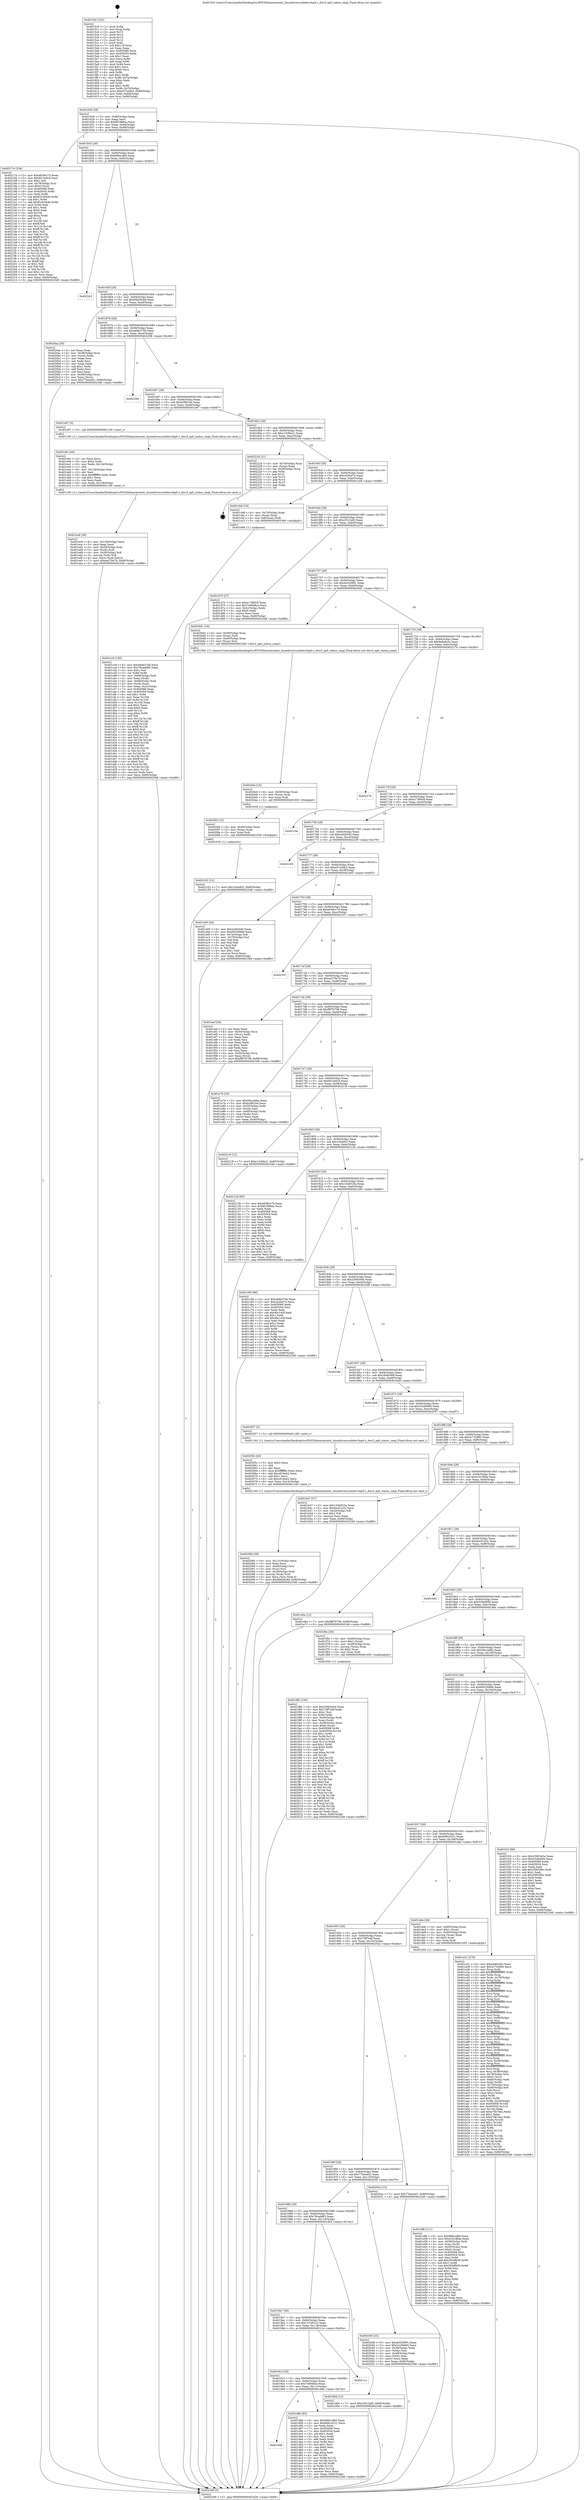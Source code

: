 digraph "0x4015c0" {
  label = "0x4015c0 (/mnt/c/Users/mathe/Desktop/tcc/POCII/binaries/extr_linuxdriversusbdwc3ep0.c_dwc3_ep0_status_cmpl_Final-ollvm.out::main(0))"
  labelloc = "t"
  node[shape=record]

  Entry [label="",width=0.3,height=0.3,shape=circle,fillcolor=black,style=filled]
  "0x401626" [label="{
     0x401626 [29]\l
     | [instrs]\l
     &nbsp;&nbsp;0x401626 \<+3\>: mov -0x80(%rbp),%eax\l
     &nbsp;&nbsp;0x401629 \<+2\>: mov %eax,%ecx\l
     &nbsp;&nbsp;0x40162b \<+6\>: sub $0x8f1988ea,%ecx\l
     &nbsp;&nbsp;0x401631 \<+6\>: mov %eax,-0x94(%rbp)\l
     &nbsp;&nbsp;0x401637 \<+6\>: mov %ecx,-0x98(%rbp)\l
     &nbsp;&nbsp;0x40163d \<+6\>: je 000000000040217e \<main+0xbbe\>\l
  }"]
  "0x40217e" [label="{
     0x40217e [154]\l
     | [instrs]\l
     &nbsp;&nbsp;0x40217e \<+5\>: mov $0xe638cc74,%eax\l
     &nbsp;&nbsp;0x402183 \<+5\>: mov $0xfd13e0c4,%ecx\l
     &nbsp;&nbsp;0x402188 \<+2\>: mov $0x1,%dl\l
     &nbsp;&nbsp;0x40218a \<+4\>: mov -0x78(%rbp),%rsi\l
     &nbsp;&nbsp;0x40218e \<+6\>: movl $0x0,(%rsi)\l
     &nbsp;&nbsp;0x402194 \<+7\>: mov 0x405068,%edi\l
     &nbsp;&nbsp;0x40219b \<+8\>: mov 0x405054,%r8d\l
     &nbsp;&nbsp;0x4021a3 \<+3\>: mov %edi,%r9d\l
     &nbsp;&nbsp;0x4021a6 \<+7\>: sub $0x810c944b,%r9d\l
     &nbsp;&nbsp;0x4021ad \<+4\>: sub $0x1,%r9d\l
     &nbsp;&nbsp;0x4021b1 \<+7\>: add $0x810c944b,%r9d\l
     &nbsp;&nbsp;0x4021b8 \<+4\>: imul %r9d,%edi\l
     &nbsp;&nbsp;0x4021bc \<+3\>: and $0x1,%edi\l
     &nbsp;&nbsp;0x4021bf \<+3\>: cmp $0x0,%edi\l
     &nbsp;&nbsp;0x4021c2 \<+4\>: sete %r10b\l
     &nbsp;&nbsp;0x4021c6 \<+4\>: cmp $0xa,%r8d\l
     &nbsp;&nbsp;0x4021ca \<+4\>: setl %r11b\l
     &nbsp;&nbsp;0x4021ce \<+3\>: mov %r10b,%bl\l
     &nbsp;&nbsp;0x4021d1 \<+3\>: xor $0xff,%bl\l
     &nbsp;&nbsp;0x4021d4 \<+3\>: mov %r11b,%r14b\l
     &nbsp;&nbsp;0x4021d7 \<+4\>: xor $0xff,%r14b\l
     &nbsp;&nbsp;0x4021db \<+3\>: xor $0x1,%dl\l
     &nbsp;&nbsp;0x4021de \<+3\>: mov %bl,%r15b\l
     &nbsp;&nbsp;0x4021e1 \<+4\>: and $0xff,%r15b\l
     &nbsp;&nbsp;0x4021e5 \<+3\>: and %dl,%r10b\l
     &nbsp;&nbsp;0x4021e8 \<+3\>: mov %r14b,%r12b\l
     &nbsp;&nbsp;0x4021eb \<+4\>: and $0xff,%r12b\l
     &nbsp;&nbsp;0x4021ef \<+3\>: and %dl,%r11b\l
     &nbsp;&nbsp;0x4021f2 \<+3\>: or %r10b,%r15b\l
     &nbsp;&nbsp;0x4021f5 \<+3\>: or %r11b,%r12b\l
     &nbsp;&nbsp;0x4021f8 \<+3\>: xor %r12b,%r15b\l
     &nbsp;&nbsp;0x4021fb \<+3\>: or %r14b,%bl\l
     &nbsp;&nbsp;0x4021fe \<+3\>: xor $0xff,%bl\l
     &nbsp;&nbsp;0x402201 \<+3\>: or $0x1,%dl\l
     &nbsp;&nbsp;0x402204 \<+2\>: and %dl,%bl\l
     &nbsp;&nbsp;0x402206 \<+3\>: or %bl,%r15b\l
     &nbsp;&nbsp;0x402209 \<+4\>: test $0x1,%r15b\l
     &nbsp;&nbsp;0x40220d \<+3\>: cmovne %ecx,%eax\l
     &nbsp;&nbsp;0x402210 \<+3\>: mov %eax,-0x80(%rbp)\l
     &nbsp;&nbsp;0x402213 \<+5\>: jmp 0000000000402348 \<main+0xd88\>\l
  }"]
  "0x401643" [label="{
     0x401643 [28]\l
     | [instrs]\l
     &nbsp;&nbsp;0x401643 \<+5\>: jmp 0000000000401648 \<main+0x88\>\l
     &nbsp;&nbsp;0x401648 \<+6\>: mov -0x94(%rbp),%eax\l
     &nbsp;&nbsp;0x40164e \<+5\>: sub $0x966ccdb0,%eax\l
     &nbsp;&nbsp;0x401653 \<+6\>: mov %eax,-0x9c(%rbp)\l
     &nbsp;&nbsp;0x401659 \<+6\>: je 00000000004022c3 \<main+0xd03\>\l
  }"]
  Exit [label="",width=0.3,height=0.3,shape=circle,fillcolor=black,style=filled,peripheries=2]
  "0x4022c3" [label="{
     0x4022c3\l
  }", style=dashed]
  "0x40165f" [label="{
     0x40165f [28]\l
     | [instrs]\l
     &nbsp;&nbsp;0x40165f \<+5\>: jmp 0000000000401664 \<main+0xa4\>\l
     &nbsp;&nbsp;0x401664 \<+6\>: mov -0x94(%rbp),%eax\l
     &nbsp;&nbsp;0x40166a \<+5\>: sub $0x9dd26c8d,%eax\l
     &nbsp;&nbsp;0x40166f \<+6\>: mov %eax,-0xa0(%rbp)\l
     &nbsp;&nbsp;0x401675 \<+6\>: je 00000000004020aa \<main+0xaea\>\l
  }"]
  "0x402102" [label="{
     0x402102 [12]\l
     | [instrs]\l
     &nbsp;&nbsp;0x402102 \<+7\>: movl $0x1d3ad02,-0x80(%rbp)\l
     &nbsp;&nbsp;0x402109 \<+5\>: jmp 0000000000402348 \<main+0xd88\>\l
  }"]
  "0x4020aa" [label="{
     0x4020aa [39]\l
     | [instrs]\l
     &nbsp;&nbsp;0x4020aa \<+2\>: xor %eax,%eax\l
     &nbsp;&nbsp;0x4020ac \<+4\>: mov -0x38(%rbp),%rcx\l
     &nbsp;&nbsp;0x4020b0 \<+2\>: mov (%rcx),%edx\l
     &nbsp;&nbsp;0x4020b2 \<+2\>: mov %eax,%esi\l
     &nbsp;&nbsp;0x4020b4 \<+2\>: sub %edx,%esi\l
     &nbsp;&nbsp;0x4020b6 \<+2\>: mov %eax,%edx\l
     &nbsp;&nbsp;0x4020b8 \<+3\>: sub $0x1,%edx\l
     &nbsp;&nbsp;0x4020bb \<+2\>: add %edx,%esi\l
     &nbsp;&nbsp;0x4020bd \<+2\>: sub %esi,%eax\l
     &nbsp;&nbsp;0x4020bf \<+4\>: mov -0x38(%rbp),%rcx\l
     &nbsp;&nbsp;0x4020c3 \<+2\>: mov %eax,(%rcx)\l
     &nbsp;&nbsp;0x4020c5 \<+7\>: movl $0x77bee4d1,-0x80(%rbp)\l
     &nbsp;&nbsp;0x4020cc \<+5\>: jmp 0000000000402348 \<main+0xd88\>\l
  }"]
  "0x40167b" [label="{
     0x40167b [28]\l
     | [instrs]\l
     &nbsp;&nbsp;0x40167b \<+5\>: jmp 0000000000401680 \<main+0xc0\>\l
     &nbsp;&nbsp;0x401680 \<+6\>: mov -0x94(%rbp),%eax\l
     &nbsp;&nbsp;0x401686 \<+5\>: sub $0xa84b37eb,%eax\l
     &nbsp;&nbsp;0x40168b \<+6\>: mov %eax,-0xa4(%rbp)\l
     &nbsp;&nbsp;0x401691 \<+6\>: je 0000000000402296 \<main+0xcd6\>\l
  }"]
  "0x4020f3" [label="{
     0x4020f3 [15]\l
     | [instrs]\l
     &nbsp;&nbsp;0x4020f3 \<+4\>: mov -0x40(%rbp),%rax\l
     &nbsp;&nbsp;0x4020f7 \<+3\>: mov (%rax),%rax\l
     &nbsp;&nbsp;0x4020fa \<+3\>: mov %rax,%rdi\l
     &nbsp;&nbsp;0x4020fd \<+5\>: call 0000000000401030 \<free@plt\>\l
     | [calls]\l
     &nbsp;&nbsp;0x401030 \{1\} (unknown)\l
  }"]
  "0x402296" [label="{
     0x402296\l
  }", style=dashed]
  "0x401697" [label="{
     0x401697 [28]\l
     | [instrs]\l
     &nbsp;&nbsp;0x401697 \<+5\>: jmp 000000000040169c \<main+0xdc\>\l
     &nbsp;&nbsp;0x40169c \<+6\>: mov -0x94(%rbp),%eax\l
     &nbsp;&nbsp;0x4016a2 \<+5\>: sub $0xb2ff41b4,%eax\l
     &nbsp;&nbsp;0x4016a7 \<+6\>: mov %eax,-0xa8(%rbp)\l
     &nbsp;&nbsp;0x4016ad \<+6\>: je 0000000000401e97 \<main+0x8d7\>\l
  }"]
  "0x4020e4" [label="{
     0x4020e4 [15]\l
     | [instrs]\l
     &nbsp;&nbsp;0x4020e4 \<+4\>: mov -0x58(%rbp),%rax\l
     &nbsp;&nbsp;0x4020e8 \<+3\>: mov (%rax),%rax\l
     &nbsp;&nbsp;0x4020eb \<+3\>: mov %rax,%rdi\l
     &nbsp;&nbsp;0x4020ee \<+5\>: call 0000000000401030 \<free@plt\>\l
     | [calls]\l
     &nbsp;&nbsp;0x401030 \{1\} (unknown)\l
  }"]
  "0x401e97" [label="{
     0x401e97 [5]\l
     | [instrs]\l
     &nbsp;&nbsp;0x401e97 \<+5\>: call 0000000000401160 \<next_i\>\l
     | [calls]\l
     &nbsp;&nbsp;0x401160 \{1\} (/mnt/c/Users/mathe/Desktop/tcc/POCII/binaries/extr_linuxdriversusbdwc3ep0.c_dwc3_ep0_status_cmpl_Final-ollvm.out::next_i)\l
  }"]
  "0x4016b3" [label="{
     0x4016b3 [28]\l
     | [instrs]\l
     &nbsp;&nbsp;0x4016b3 \<+5\>: jmp 00000000004016b8 \<main+0xf8\>\l
     &nbsp;&nbsp;0x4016b8 \<+6\>: mov -0x94(%rbp),%eax\l
     &nbsp;&nbsp;0x4016be \<+5\>: sub $0xc1438a21,%eax\l
     &nbsp;&nbsp;0x4016c3 \<+6\>: mov %eax,-0xac(%rbp)\l
     &nbsp;&nbsp;0x4016c9 \<+6\>: je 0000000000402224 \<main+0xc64\>\l
  }"]
  "0x402084" [label="{
     0x402084 [38]\l
     | [instrs]\l
     &nbsp;&nbsp;0x402084 \<+6\>: mov -0x12c(%rbp),%ecx\l
     &nbsp;&nbsp;0x40208a \<+3\>: imul %eax,%ecx\l
     &nbsp;&nbsp;0x40208d \<+4\>: mov -0x40(%rbp),%rsi\l
     &nbsp;&nbsp;0x402091 \<+3\>: mov (%rsi),%rsi\l
     &nbsp;&nbsp;0x402094 \<+4\>: mov -0x38(%rbp),%rdi\l
     &nbsp;&nbsp;0x402098 \<+3\>: movslq (%rdi),%rdi\l
     &nbsp;&nbsp;0x40209b \<+3\>: mov %ecx,(%rsi,%rdi,4)\l
     &nbsp;&nbsp;0x40209e \<+7\>: movl $0x9dd26c8d,-0x80(%rbp)\l
     &nbsp;&nbsp;0x4020a5 \<+5\>: jmp 0000000000402348 \<main+0xd88\>\l
  }"]
  "0x402224" [label="{
     0x402224 [21]\l
     | [instrs]\l
     &nbsp;&nbsp;0x402224 \<+4\>: mov -0x78(%rbp),%rax\l
     &nbsp;&nbsp;0x402228 \<+2\>: mov (%rax),%eax\l
     &nbsp;&nbsp;0x40222a \<+4\>: lea -0x28(%rbp),%rsp\l
     &nbsp;&nbsp;0x40222e \<+1\>: pop %rbx\l
     &nbsp;&nbsp;0x40222f \<+2\>: pop %r12\l
     &nbsp;&nbsp;0x402231 \<+2\>: pop %r13\l
     &nbsp;&nbsp;0x402233 \<+2\>: pop %r14\l
     &nbsp;&nbsp;0x402235 \<+2\>: pop %r15\l
     &nbsp;&nbsp;0x402237 \<+1\>: pop %rbp\l
     &nbsp;&nbsp;0x402238 \<+1\>: ret\l
  }"]
  "0x4016cf" [label="{
     0x4016cf [28]\l
     | [instrs]\l
     &nbsp;&nbsp;0x4016cf \<+5\>: jmp 00000000004016d4 \<main+0x114\>\l
     &nbsp;&nbsp;0x4016d4 \<+6\>: mov -0x94(%rbp),%eax\l
     &nbsp;&nbsp;0x4016da \<+5\>: sub $0xc42fcd7e,%eax\l
     &nbsp;&nbsp;0x4016df \<+6\>: mov %eax,-0xb0(%rbp)\l
     &nbsp;&nbsp;0x4016e5 \<+6\>: je 0000000000401cb8 \<main+0x6f8\>\l
  }"]
  "0x40205c" [label="{
     0x40205c [40]\l
     | [instrs]\l
     &nbsp;&nbsp;0x40205c \<+5\>: mov $0x2,%ecx\l
     &nbsp;&nbsp;0x402061 \<+1\>: cltd\l
     &nbsp;&nbsp;0x402062 \<+2\>: idiv %ecx\l
     &nbsp;&nbsp;0x402064 \<+6\>: imul $0xfffffffe,%edx,%ecx\l
     &nbsp;&nbsp;0x40206a \<+6\>: add $0xc616eb2,%ecx\l
     &nbsp;&nbsp;0x402070 \<+3\>: add $0x1,%ecx\l
     &nbsp;&nbsp;0x402073 \<+6\>: sub $0xc616eb2,%ecx\l
     &nbsp;&nbsp;0x402079 \<+6\>: mov %ecx,-0x12c(%rbp)\l
     &nbsp;&nbsp;0x40207f \<+5\>: call 0000000000401160 \<next_i\>\l
     | [calls]\l
     &nbsp;&nbsp;0x401160 \{1\} (/mnt/c/Users/mathe/Desktop/tcc/POCII/binaries/extr_linuxdriversusbdwc3ep0.c_dwc3_ep0_status_cmpl_Final-ollvm.out::next_i)\l
  }"]
  "0x401cb8" [label="{
     0x401cb8 [16]\l
     | [instrs]\l
     &nbsp;&nbsp;0x401cb8 \<+4\>: mov -0x70(%rbp),%rax\l
     &nbsp;&nbsp;0x401cbc \<+3\>: mov (%rax),%rax\l
     &nbsp;&nbsp;0x401cbf \<+4\>: mov 0x8(%rax),%rdi\l
     &nbsp;&nbsp;0x401cc3 \<+5\>: call 0000000000401060 \<atoi@plt\>\l
     | [calls]\l
     &nbsp;&nbsp;0x401060 \{1\} (unknown)\l
  }"]
  "0x4016eb" [label="{
     0x4016eb [28]\l
     | [instrs]\l
     &nbsp;&nbsp;0x4016eb \<+5\>: jmp 00000000004016f0 \<main+0x130\>\l
     &nbsp;&nbsp;0x4016f0 \<+6\>: mov -0x94(%rbp),%eax\l
     &nbsp;&nbsp;0x4016f6 \<+5\>: sub $0xc5512af2,%eax\l
     &nbsp;&nbsp;0x4016fb \<+6\>: mov %eax,-0xb4(%rbp)\l
     &nbsp;&nbsp;0x401701 \<+6\>: je 0000000000401d70 \<main+0x7b0\>\l
  }"]
  "0x401f8b" [label="{
     0x401f8b [159]\l
     | [instrs]\l
     &nbsp;&nbsp;0x401f8b \<+5\>: mov $0x25903e5e,%ecx\l
     &nbsp;&nbsp;0x401f90 \<+5\>: mov $0x72ff7edf,%edx\l
     &nbsp;&nbsp;0x401f95 \<+3\>: mov $0x1,%sil\l
     &nbsp;&nbsp;0x401f98 \<+3\>: xor %r8d,%r8d\l
     &nbsp;&nbsp;0x401f9b \<+4\>: mov -0x40(%rbp),%rdi\l
     &nbsp;&nbsp;0x401f9f \<+3\>: mov %rax,(%rdi)\l
     &nbsp;&nbsp;0x401fa2 \<+4\>: mov -0x38(%rbp),%rax\l
     &nbsp;&nbsp;0x401fa6 \<+6\>: movl $0x0,(%rax)\l
     &nbsp;&nbsp;0x401fac \<+8\>: mov 0x405068,%r9d\l
     &nbsp;&nbsp;0x401fb4 \<+8\>: mov 0x405054,%r10d\l
     &nbsp;&nbsp;0x401fbc \<+4\>: sub $0x1,%r8d\l
     &nbsp;&nbsp;0x401fc0 \<+3\>: mov %r9d,%r11d\l
     &nbsp;&nbsp;0x401fc3 \<+3\>: add %r8d,%r11d\l
     &nbsp;&nbsp;0x401fc6 \<+4\>: imul %r11d,%r9d\l
     &nbsp;&nbsp;0x401fca \<+4\>: and $0x1,%r9d\l
     &nbsp;&nbsp;0x401fce \<+4\>: cmp $0x0,%r9d\l
     &nbsp;&nbsp;0x401fd2 \<+3\>: sete %bl\l
     &nbsp;&nbsp;0x401fd5 \<+4\>: cmp $0xa,%r10d\l
     &nbsp;&nbsp;0x401fd9 \<+4\>: setl %r14b\l
     &nbsp;&nbsp;0x401fdd \<+3\>: mov %bl,%r15b\l
     &nbsp;&nbsp;0x401fe0 \<+4\>: xor $0xff,%r15b\l
     &nbsp;&nbsp;0x401fe4 \<+3\>: mov %r14b,%r12b\l
     &nbsp;&nbsp;0x401fe7 \<+4\>: xor $0xff,%r12b\l
     &nbsp;&nbsp;0x401feb \<+4\>: xor $0x0,%sil\l
     &nbsp;&nbsp;0x401fef \<+3\>: mov %r15b,%r13b\l
     &nbsp;&nbsp;0x401ff2 \<+4\>: and $0x0,%r13b\l
     &nbsp;&nbsp;0x401ff6 \<+3\>: and %sil,%bl\l
     &nbsp;&nbsp;0x401ff9 \<+3\>: mov %r12b,%al\l
     &nbsp;&nbsp;0x401ffc \<+2\>: and $0x0,%al\l
     &nbsp;&nbsp;0x401ffe \<+3\>: and %sil,%r14b\l
     &nbsp;&nbsp;0x402001 \<+3\>: or %bl,%r13b\l
     &nbsp;&nbsp;0x402004 \<+3\>: or %r14b,%al\l
     &nbsp;&nbsp;0x402007 \<+3\>: xor %al,%r13b\l
     &nbsp;&nbsp;0x40200a \<+3\>: or %r12b,%r15b\l
     &nbsp;&nbsp;0x40200d \<+4\>: xor $0xff,%r15b\l
     &nbsp;&nbsp;0x402011 \<+4\>: or $0x0,%sil\l
     &nbsp;&nbsp;0x402015 \<+3\>: and %sil,%r15b\l
     &nbsp;&nbsp;0x402018 \<+3\>: or %r15b,%r13b\l
     &nbsp;&nbsp;0x40201b \<+4\>: test $0x1,%r13b\l
     &nbsp;&nbsp;0x40201f \<+3\>: cmovne %edx,%ecx\l
     &nbsp;&nbsp;0x402022 \<+3\>: mov %ecx,-0x80(%rbp)\l
     &nbsp;&nbsp;0x402025 \<+5\>: jmp 0000000000402348 \<main+0xd88\>\l
  }"]
  "0x401d70" [label="{
     0x401d70 [27]\l
     | [instrs]\l
     &nbsp;&nbsp;0x401d70 \<+5\>: mov $0xe178f0c8,%eax\l
     &nbsp;&nbsp;0x401d75 \<+5\>: mov $0x7e9848ce,%ecx\l
     &nbsp;&nbsp;0x401d7a \<+3\>: mov -0x2c(%rbp),%edx\l
     &nbsp;&nbsp;0x401d7d \<+3\>: cmp $0x0,%edx\l
     &nbsp;&nbsp;0x401d80 \<+3\>: cmove %ecx,%eax\l
     &nbsp;&nbsp;0x401d83 \<+3\>: mov %eax,-0x80(%rbp)\l
     &nbsp;&nbsp;0x401d86 \<+5\>: jmp 0000000000402348 \<main+0xd88\>\l
  }"]
  "0x401707" [label="{
     0x401707 [28]\l
     | [instrs]\l
     &nbsp;&nbsp;0x401707 \<+5\>: jmp 000000000040170c \<main+0x14c\>\l
     &nbsp;&nbsp;0x40170c \<+6\>: mov -0x94(%rbp),%eax\l
     &nbsp;&nbsp;0x401712 \<+5\>: sub $0xdc520991,%eax\l
     &nbsp;&nbsp;0x401717 \<+6\>: mov %eax,-0xb8(%rbp)\l
     &nbsp;&nbsp;0x40171d \<+6\>: je 00000000004020d1 \<main+0xb11\>\l
  }"]
  "0x401ec8" [label="{
     0x401ec8 [39]\l
     | [instrs]\l
     &nbsp;&nbsp;0x401ec8 \<+6\>: mov -0x128(%rbp),%ecx\l
     &nbsp;&nbsp;0x401ece \<+3\>: imul %eax,%ecx\l
     &nbsp;&nbsp;0x401ed1 \<+4\>: mov -0x58(%rbp),%rdi\l
     &nbsp;&nbsp;0x401ed5 \<+3\>: mov (%rdi),%rdi\l
     &nbsp;&nbsp;0x401ed8 \<+4\>: mov -0x50(%rbp),%r8\l
     &nbsp;&nbsp;0x401edc \<+3\>: movslq (%r8),%r8\l
     &nbsp;&nbsp;0x401edf \<+4\>: mov %ecx,(%rdi,%r8,4)\l
     &nbsp;&nbsp;0x401ee3 \<+7\>: movl $0xee276e7b,-0x80(%rbp)\l
     &nbsp;&nbsp;0x401eea \<+5\>: jmp 0000000000402348 \<main+0xd88\>\l
  }"]
  "0x4020d1" [label="{
     0x4020d1 [19]\l
     | [instrs]\l
     &nbsp;&nbsp;0x4020d1 \<+4\>: mov -0x58(%rbp),%rax\l
     &nbsp;&nbsp;0x4020d5 \<+3\>: mov (%rax),%rdi\l
     &nbsp;&nbsp;0x4020d8 \<+4\>: mov -0x40(%rbp),%rax\l
     &nbsp;&nbsp;0x4020dc \<+3\>: mov (%rax),%rsi\l
     &nbsp;&nbsp;0x4020df \<+5\>: call 00000000004015b0 \<dwc3_ep0_status_cmpl\>\l
     | [calls]\l
     &nbsp;&nbsp;0x4015b0 \{1\} (/mnt/c/Users/mathe/Desktop/tcc/POCII/binaries/extr_linuxdriversusbdwc3ep0.c_dwc3_ep0_status_cmpl_Final-ollvm.out::dwc3_ep0_status_cmpl)\l
  }"]
  "0x401723" [label="{
     0x401723 [28]\l
     | [instrs]\l
     &nbsp;&nbsp;0x401723 \<+5\>: jmp 0000000000401728 \<main+0x168\>\l
     &nbsp;&nbsp;0x401728 \<+6\>: mov -0x94(%rbp),%eax\l
     &nbsp;&nbsp;0x40172e \<+5\>: sub $0xde8efe2a,%eax\l
     &nbsp;&nbsp;0x401733 \<+6\>: mov %eax,-0xbc(%rbp)\l
     &nbsp;&nbsp;0x401739 \<+6\>: je 000000000040227b \<main+0xcbb\>\l
  }"]
  "0x401e9c" [label="{
     0x401e9c [44]\l
     | [instrs]\l
     &nbsp;&nbsp;0x401e9c \<+2\>: xor %ecx,%ecx\l
     &nbsp;&nbsp;0x401e9e \<+5\>: mov $0x2,%edx\l
     &nbsp;&nbsp;0x401ea3 \<+6\>: mov %edx,-0x124(%rbp)\l
     &nbsp;&nbsp;0x401ea9 \<+1\>: cltd\l
     &nbsp;&nbsp;0x401eaa \<+6\>: mov -0x124(%rbp),%esi\l
     &nbsp;&nbsp;0x401eb0 \<+2\>: idiv %esi\l
     &nbsp;&nbsp;0x401eb2 \<+6\>: imul $0xfffffffe,%edx,%edx\l
     &nbsp;&nbsp;0x401eb8 \<+3\>: sub $0x1,%ecx\l
     &nbsp;&nbsp;0x401ebb \<+2\>: sub %ecx,%edx\l
     &nbsp;&nbsp;0x401ebd \<+6\>: mov %edx,-0x128(%rbp)\l
     &nbsp;&nbsp;0x401ec3 \<+5\>: call 0000000000401160 \<next_i\>\l
     | [calls]\l
     &nbsp;&nbsp;0x401160 \{1\} (/mnt/c/Users/mathe/Desktop/tcc/POCII/binaries/extr_linuxdriversusbdwc3ep0.c_dwc3_ep0_status_cmpl_Final-ollvm.out::next_i)\l
  }"]
  "0x40227b" [label="{
     0x40227b\l
  }", style=dashed]
  "0x40173f" [label="{
     0x40173f [28]\l
     | [instrs]\l
     &nbsp;&nbsp;0x40173f \<+5\>: jmp 0000000000401744 \<main+0x184\>\l
     &nbsp;&nbsp;0x401744 \<+6\>: mov -0x94(%rbp),%eax\l
     &nbsp;&nbsp;0x40174a \<+5\>: sub $0xe178f0c8,%eax\l
     &nbsp;&nbsp;0x40174f \<+6\>: mov %eax,-0xc0(%rbp)\l
     &nbsp;&nbsp;0x401755 \<+6\>: je 000000000040210e \<main+0xb4e\>\l
  }"]
  "0x401dfb" [label="{
     0x401dfb [111]\l
     | [instrs]\l
     &nbsp;&nbsp;0x401dfb \<+5\>: mov $0x966ccdb0,%ecx\l
     &nbsp;&nbsp;0x401e00 \<+5\>: mov $0x4161f6da,%edx\l
     &nbsp;&nbsp;0x401e05 \<+4\>: mov -0x58(%rbp),%rdi\l
     &nbsp;&nbsp;0x401e09 \<+3\>: mov %rax,(%rdi)\l
     &nbsp;&nbsp;0x401e0c \<+4\>: mov -0x50(%rbp),%rax\l
     &nbsp;&nbsp;0x401e10 \<+6\>: movl $0x0,(%rax)\l
     &nbsp;&nbsp;0x401e16 \<+7\>: mov 0x405068,%esi\l
     &nbsp;&nbsp;0x401e1d \<+8\>: mov 0x405054,%r8d\l
     &nbsp;&nbsp;0x401e25 \<+3\>: mov %esi,%r9d\l
     &nbsp;&nbsp;0x401e28 \<+7\>: add $0x293dfb59,%r9d\l
     &nbsp;&nbsp;0x401e2f \<+4\>: sub $0x1,%r9d\l
     &nbsp;&nbsp;0x401e33 \<+7\>: sub $0x293dfb59,%r9d\l
     &nbsp;&nbsp;0x401e3a \<+4\>: imul %r9d,%esi\l
     &nbsp;&nbsp;0x401e3e \<+3\>: and $0x1,%esi\l
     &nbsp;&nbsp;0x401e41 \<+3\>: cmp $0x0,%esi\l
     &nbsp;&nbsp;0x401e44 \<+4\>: sete %r10b\l
     &nbsp;&nbsp;0x401e48 \<+4\>: cmp $0xa,%r8d\l
     &nbsp;&nbsp;0x401e4c \<+4\>: setl %r11b\l
     &nbsp;&nbsp;0x401e50 \<+3\>: mov %r10b,%bl\l
     &nbsp;&nbsp;0x401e53 \<+3\>: and %r11b,%bl\l
     &nbsp;&nbsp;0x401e56 \<+3\>: xor %r11b,%r10b\l
     &nbsp;&nbsp;0x401e59 \<+3\>: or %r10b,%bl\l
     &nbsp;&nbsp;0x401e5c \<+3\>: test $0x1,%bl\l
     &nbsp;&nbsp;0x401e5f \<+3\>: cmovne %edx,%ecx\l
     &nbsp;&nbsp;0x401e62 \<+3\>: mov %ecx,-0x80(%rbp)\l
     &nbsp;&nbsp;0x401e65 \<+5\>: jmp 0000000000402348 \<main+0xd88\>\l
  }"]
  "0x40210e" [label="{
     0x40210e\l
  }", style=dashed]
  "0x40175b" [label="{
     0x40175b [28]\l
     | [instrs]\l
     &nbsp;&nbsp;0x40175b \<+5\>: jmp 0000000000401760 \<main+0x1a0\>\l
     &nbsp;&nbsp;0x401760 \<+6\>: mov -0x94(%rbp),%eax\l
     &nbsp;&nbsp;0x401766 \<+5\>: sub $0xe44fc040,%eax\l
     &nbsp;&nbsp;0x40176b \<+6\>: mov %eax,-0xc4(%rbp)\l
     &nbsp;&nbsp;0x401771 \<+6\>: je 0000000000402239 \<main+0xc79\>\l
  }"]
  "0x4019df" [label="{
     0x4019df\l
  }", style=dashed]
  "0x402239" [label="{
     0x402239\l
  }", style=dashed]
  "0x401777" [label="{
     0x401777 [28]\l
     | [instrs]\l
     &nbsp;&nbsp;0x401777 \<+5\>: jmp 000000000040177c \<main+0x1bc\>\l
     &nbsp;&nbsp;0x40177c \<+6\>: mov -0x94(%rbp),%eax\l
     &nbsp;&nbsp;0x401782 \<+5\>: sub $0xe57cd4b3,%eax\l
     &nbsp;&nbsp;0x401787 \<+6\>: mov %eax,-0xc8(%rbp)\l
     &nbsp;&nbsp;0x40178d \<+6\>: je 0000000000401a05 \<main+0x445\>\l
  }"]
  "0x401d8b" [label="{
     0x401d8b [83]\l
     | [instrs]\l
     &nbsp;&nbsp;0x401d8b \<+5\>: mov $0x966ccdb0,%eax\l
     &nbsp;&nbsp;0x401d90 \<+5\>: mov $0x69816221,%ecx\l
     &nbsp;&nbsp;0x401d95 \<+2\>: xor %edx,%edx\l
     &nbsp;&nbsp;0x401d97 \<+7\>: mov 0x405068,%esi\l
     &nbsp;&nbsp;0x401d9e \<+7\>: mov 0x405054,%edi\l
     &nbsp;&nbsp;0x401da5 \<+3\>: sub $0x1,%edx\l
     &nbsp;&nbsp;0x401da8 \<+3\>: mov %esi,%r8d\l
     &nbsp;&nbsp;0x401dab \<+3\>: add %edx,%r8d\l
     &nbsp;&nbsp;0x401dae \<+4\>: imul %r8d,%esi\l
     &nbsp;&nbsp;0x401db2 \<+3\>: and $0x1,%esi\l
     &nbsp;&nbsp;0x401db5 \<+3\>: cmp $0x0,%esi\l
     &nbsp;&nbsp;0x401db8 \<+4\>: sete %r9b\l
     &nbsp;&nbsp;0x401dbc \<+3\>: cmp $0xa,%edi\l
     &nbsp;&nbsp;0x401dbf \<+4\>: setl %r10b\l
     &nbsp;&nbsp;0x401dc3 \<+3\>: mov %r9b,%r11b\l
     &nbsp;&nbsp;0x401dc6 \<+3\>: and %r10b,%r11b\l
     &nbsp;&nbsp;0x401dc9 \<+3\>: xor %r10b,%r9b\l
     &nbsp;&nbsp;0x401dcc \<+3\>: or %r9b,%r11b\l
     &nbsp;&nbsp;0x401dcf \<+4\>: test $0x1,%r11b\l
     &nbsp;&nbsp;0x401dd3 \<+3\>: cmovne %ecx,%eax\l
     &nbsp;&nbsp;0x401dd6 \<+3\>: mov %eax,-0x80(%rbp)\l
     &nbsp;&nbsp;0x401dd9 \<+5\>: jmp 0000000000402348 \<main+0xd88\>\l
  }"]
  "0x401a05" [label="{
     0x401a05 [44]\l
     | [instrs]\l
     &nbsp;&nbsp;0x401a05 \<+5\>: mov $0xe44fc040,%eax\l
     &nbsp;&nbsp;0x401a0a \<+5\>: mov $0x6932999d,%ecx\l
     &nbsp;&nbsp;0x401a0f \<+3\>: mov -0x7a(%rbp),%dl\l
     &nbsp;&nbsp;0x401a12 \<+4\>: mov -0x79(%rbp),%sil\l
     &nbsp;&nbsp;0x401a16 \<+3\>: mov %dl,%dil\l
     &nbsp;&nbsp;0x401a19 \<+3\>: and %sil,%dil\l
     &nbsp;&nbsp;0x401a1c \<+3\>: xor %sil,%dl\l
     &nbsp;&nbsp;0x401a1f \<+3\>: or %dl,%dil\l
     &nbsp;&nbsp;0x401a22 \<+4\>: test $0x1,%dil\l
     &nbsp;&nbsp;0x401a26 \<+3\>: cmovne %ecx,%eax\l
     &nbsp;&nbsp;0x401a29 \<+3\>: mov %eax,-0x80(%rbp)\l
     &nbsp;&nbsp;0x401a2c \<+5\>: jmp 0000000000402348 \<main+0xd88\>\l
  }"]
  "0x401793" [label="{
     0x401793 [28]\l
     | [instrs]\l
     &nbsp;&nbsp;0x401793 \<+5\>: jmp 0000000000401798 \<main+0x1d8\>\l
     &nbsp;&nbsp;0x401798 \<+6\>: mov -0x94(%rbp),%eax\l
     &nbsp;&nbsp;0x40179e \<+5\>: sub $0xe638cc74,%eax\l
     &nbsp;&nbsp;0x4017a3 \<+6\>: mov %eax,-0xcc(%rbp)\l
     &nbsp;&nbsp;0x4017a9 \<+6\>: je 0000000000402337 \<main+0xd77\>\l
  }"]
  "0x402348" [label="{
     0x402348 [5]\l
     | [instrs]\l
     &nbsp;&nbsp;0x402348 \<+5\>: jmp 0000000000401626 \<main+0x66\>\l
  }"]
  "0x4015c0" [label="{
     0x4015c0 [102]\l
     | [instrs]\l
     &nbsp;&nbsp;0x4015c0 \<+1\>: push %rbp\l
     &nbsp;&nbsp;0x4015c1 \<+3\>: mov %rsp,%rbp\l
     &nbsp;&nbsp;0x4015c4 \<+2\>: push %r15\l
     &nbsp;&nbsp;0x4015c6 \<+2\>: push %r14\l
     &nbsp;&nbsp;0x4015c8 \<+2\>: push %r13\l
     &nbsp;&nbsp;0x4015ca \<+2\>: push %r12\l
     &nbsp;&nbsp;0x4015cc \<+1\>: push %rbx\l
     &nbsp;&nbsp;0x4015cd \<+7\>: sub $0x118,%rsp\l
     &nbsp;&nbsp;0x4015d4 \<+2\>: xor %eax,%eax\l
     &nbsp;&nbsp;0x4015d6 \<+7\>: mov 0x405068,%ecx\l
     &nbsp;&nbsp;0x4015dd \<+7\>: mov 0x405054,%edx\l
     &nbsp;&nbsp;0x4015e4 \<+3\>: sub $0x1,%eax\l
     &nbsp;&nbsp;0x4015e7 \<+3\>: mov %ecx,%r8d\l
     &nbsp;&nbsp;0x4015ea \<+3\>: add %eax,%r8d\l
     &nbsp;&nbsp;0x4015ed \<+4\>: imul %r8d,%ecx\l
     &nbsp;&nbsp;0x4015f1 \<+3\>: and $0x1,%ecx\l
     &nbsp;&nbsp;0x4015f4 \<+3\>: cmp $0x0,%ecx\l
     &nbsp;&nbsp;0x4015f7 \<+4\>: sete %r9b\l
     &nbsp;&nbsp;0x4015fb \<+4\>: and $0x1,%r9b\l
     &nbsp;&nbsp;0x4015ff \<+4\>: mov %r9b,-0x7a(%rbp)\l
     &nbsp;&nbsp;0x401603 \<+3\>: cmp $0xa,%edx\l
     &nbsp;&nbsp;0x401606 \<+4\>: setl %r9b\l
     &nbsp;&nbsp;0x40160a \<+4\>: and $0x1,%r9b\l
     &nbsp;&nbsp;0x40160e \<+4\>: mov %r9b,-0x79(%rbp)\l
     &nbsp;&nbsp;0x401612 \<+7\>: movl $0xe57cd4b3,-0x80(%rbp)\l
     &nbsp;&nbsp;0x401619 \<+6\>: mov %edi,-0x84(%rbp)\l
     &nbsp;&nbsp;0x40161f \<+7\>: mov %rsi,-0x90(%rbp)\l
  }"]
  "0x4019c3" [label="{
     0x4019c3 [28]\l
     | [instrs]\l
     &nbsp;&nbsp;0x4019c3 \<+5\>: jmp 00000000004019c8 \<main+0x408\>\l
     &nbsp;&nbsp;0x4019c8 \<+6\>: mov -0x94(%rbp),%eax\l
     &nbsp;&nbsp;0x4019ce \<+5\>: sub $0x7e9848ce,%eax\l
     &nbsp;&nbsp;0x4019d3 \<+6\>: mov %eax,-0x11c(%rbp)\l
     &nbsp;&nbsp;0x4019d9 \<+6\>: je 0000000000401d8b \<main+0x7cb\>\l
  }"]
  "0x402337" [label="{
     0x402337\l
  }", style=dashed]
  "0x4017af" [label="{
     0x4017af [28]\l
     | [instrs]\l
     &nbsp;&nbsp;0x4017af \<+5\>: jmp 00000000004017b4 \<main+0x1f4\>\l
     &nbsp;&nbsp;0x4017b4 \<+6\>: mov -0x94(%rbp),%eax\l
     &nbsp;&nbsp;0x4017ba \<+5\>: sub $0xee276e7b,%eax\l
     &nbsp;&nbsp;0x4017bf \<+6\>: mov %eax,-0xd0(%rbp)\l
     &nbsp;&nbsp;0x4017c5 \<+6\>: je 0000000000401eef \<main+0x92f\>\l
  }"]
  "0x40211a" [label="{
     0x40211a\l
  }", style=dashed]
  "0x401eef" [label="{
     0x401eef [39]\l
     | [instrs]\l
     &nbsp;&nbsp;0x401eef \<+2\>: xor %eax,%eax\l
     &nbsp;&nbsp;0x401ef1 \<+4\>: mov -0x50(%rbp),%rcx\l
     &nbsp;&nbsp;0x401ef5 \<+2\>: mov (%rcx),%edx\l
     &nbsp;&nbsp;0x401ef7 \<+2\>: mov %eax,%esi\l
     &nbsp;&nbsp;0x401ef9 \<+2\>: sub %edx,%esi\l
     &nbsp;&nbsp;0x401efb \<+2\>: mov %eax,%edx\l
     &nbsp;&nbsp;0x401efd \<+3\>: sub $0x1,%edx\l
     &nbsp;&nbsp;0x401f00 \<+2\>: add %edx,%esi\l
     &nbsp;&nbsp;0x401f02 \<+2\>: sub %esi,%eax\l
     &nbsp;&nbsp;0x401f04 \<+4\>: mov -0x50(%rbp),%rcx\l
     &nbsp;&nbsp;0x401f08 \<+2\>: mov %eax,(%rcx)\l
     &nbsp;&nbsp;0x401f0a \<+7\>: movl $0xf8f76708,-0x80(%rbp)\l
     &nbsp;&nbsp;0x401f11 \<+5\>: jmp 0000000000402348 \<main+0xd88\>\l
  }"]
  "0x4017cb" [label="{
     0x4017cb [28]\l
     | [instrs]\l
     &nbsp;&nbsp;0x4017cb \<+5\>: jmp 00000000004017d0 \<main+0x210\>\l
     &nbsp;&nbsp;0x4017d0 \<+6\>: mov -0x94(%rbp),%eax\l
     &nbsp;&nbsp;0x4017d6 \<+5\>: sub $0xf8f76708,%eax\l
     &nbsp;&nbsp;0x4017db \<+6\>: mov %eax,-0xd4(%rbp)\l
     &nbsp;&nbsp;0x4017e1 \<+6\>: je 0000000000401e76 \<main+0x8b6\>\l
  }"]
  "0x4019a7" [label="{
     0x4019a7 [28]\l
     | [instrs]\l
     &nbsp;&nbsp;0x4019a7 \<+5\>: jmp 00000000004019ac \<main+0x3ec\>\l
     &nbsp;&nbsp;0x4019ac \<+6\>: mov -0x94(%rbp),%eax\l
     &nbsp;&nbsp;0x4019b2 \<+5\>: sub $0x7c7d91c2,%eax\l
     &nbsp;&nbsp;0x4019b7 \<+6\>: mov %eax,-0x118(%rbp)\l
     &nbsp;&nbsp;0x4019bd \<+6\>: je 000000000040211a \<main+0xb5a\>\l
  }"]
  "0x401e76" [label="{
     0x401e76 [33]\l
     | [instrs]\l
     &nbsp;&nbsp;0x401e76 \<+5\>: mov $0x59cc4d6a,%eax\l
     &nbsp;&nbsp;0x401e7b \<+5\>: mov $0xb2ff41b4,%ecx\l
     &nbsp;&nbsp;0x401e80 \<+4\>: mov -0x50(%rbp),%rdx\l
     &nbsp;&nbsp;0x401e84 \<+2\>: mov (%rdx),%esi\l
     &nbsp;&nbsp;0x401e86 \<+4\>: mov -0x60(%rbp),%rdx\l
     &nbsp;&nbsp;0x401e8a \<+2\>: cmp (%rdx),%esi\l
     &nbsp;&nbsp;0x401e8c \<+3\>: cmovl %ecx,%eax\l
     &nbsp;&nbsp;0x401e8f \<+3\>: mov %eax,-0x80(%rbp)\l
     &nbsp;&nbsp;0x401e92 \<+5\>: jmp 0000000000402348 \<main+0xd88\>\l
  }"]
  "0x4017e7" [label="{
     0x4017e7 [28]\l
     | [instrs]\l
     &nbsp;&nbsp;0x4017e7 \<+5\>: jmp 00000000004017ec \<main+0x22c\>\l
     &nbsp;&nbsp;0x4017ec \<+6\>: mov -0x94(%rbp),%eax\l
     &nbsp;&nbsp;0x4017f2 \<+5\>: sub $0xfd13e0c4,%eax\l
     &nbsp;&nbsp;0x4017f7 \<+6\>: mov %eax,-0xd8(%rbp)\l
     &nbsp;&nbsp;0x4017fd \<+6\>: je 0000000000402218 \<main+0xc58\>\l
  }"]
  "0x401d64" [label="{
     0x401d64 [12]\l
     | [instrs]\l
     &nbsp;&nbsp;0x401d64 \<+7\>: movl $0xc5512af2,-0x80(%rbp)\l
     &nbsp;&nbsp;0x401d6b \<+5\>: jmp 0000000000402348 \<main+0xd88\>\l
  }"]
  "0x402218" [label="{
     0x402218 [12]\l
     | [instrs]\l
     &nbsp;&nbsp;0x402218 \<+7\>: movl $0xc1438a21,-0x80(%rbp)\l
     &nbsp;&nbsp;0x40221f \<+5\>: jmp 0000000000402348 \<main+0xd88\>\l
  }"]
  "0x401803" [label="{
     0x401803 [28]\l
     | [instrs]\l
     &nbsp;&nbsp;0x401803 \<+5\>: jmp 0000000000401808 \<main+0x248\>\l
     &nbsp;&nbsp;0x401808 \<+6\>: mov -0x94(%rbp),%eax\l
     &nbsp;&nbsp;0x40180e \<+5\>: sub $0x1d3ad02,%eax\l
     &nbsp;&nbsp;0x401813 \<+6\>: mov %eax,-0xdc(%rbp)\l
     &nbsp;&nbsp;0x401819 \<+6\>: je 000000000040212b \<main+0xb6b\>\l
  }"]
  "0x40198b" [label="{
     0x40198b [28]\l
     | [instrs]\l
     &nbsp;&nbsp;0x40198b \<+5\>: jmp 0000000000401990 \<main+0x3d0\>\l
     &nbsp;&nbsp;0x401990 \<+6\>: mov -0x94(%rbp),%eax\l
     &nbsp;&nbsp;0x401996 \<+5\>: sub $0x78cadd83,%eax\l
     &nbsp;&nbsp;0x40199b \<+6\>: mov %eax,-0x114(%rbp)\l
     &nbsp;&nbsp;0x4019a1 \<+6\>: je 0000000000401d64 \<main+0x7a4\>\l
  }"]
  "0x40212b" [label="{
     0x40212b [83]\l
     | [instrs]\l
     &nbsp;&nbsp;0x40212b \<+5\>: mov $0xe638cc74,%eax\l
     &nbsp;&nbsp;0x402130 \<+5\>: mov $0x8f1988ea,%ecx\l
     &nbsp;&nbsp;0x402135 \<+2\>: xor %edx,%edx\l
     &nbsp;&nbsp;0x402137 \<+7\>: mov 0x405068,%esi\l
     &nbsp;&nbsp;0x40213e \<+7\>: mov 0x405054,%edi\l
     &nbsp;&nbsp;0x402145 \<+3\>: sub $0x1,%edx\l
     &nbsp;&nbsp;0x402148 \<+3\>: mov %esi,%r8d\l
     &nbsp;&nbsp;0x40214b \<+3\>: add %edx,%r8d\l
     &nbsp;&nbsp;0x40214e \<+4\>: imul %r8d,%esi\l
     &nbsp;&nbsp;0x402152 \<+3\>: and $0x1,%esi\l
     &nbsp;&nbsp;0x402155 \<+3\>: cmp $0x0,%esi\l
     &nbsp;&nbsp;0x402158 \<+4\>: sete %r9b\l
     &nbsp;&nbsp;0x40215c \<+3\>: cmp $0xa,%edi\l
     &nbsp;&nbsp;0x40215f \<+4\>: setl %r10b\l
     &nbsp;&nbsp;0x402163 \<+3\>: mov %r9b,%r11b\l
     &nbsp;&nbsp;0x402166 \<+3\>: and %r10b,%r11b\l
     &nbsp;&nbsp;0x402169 \<+3\>: xor %r10b,%r9b\l
     &nbsp;&nbsp;0x40216c \<+3\>: or %r9b,%r11b\l
     &nbsp;&nbsp;0x40216f \<+4\>: test $0x1,%r11b\l
     &nbsp;&nbsp;0x402173 \<+3\>: cmovne %ecx,%eax\l
     &nbsp;&nbsp;0x402176 \<+3\>: mov %eax,-0x80(%rbp)\l
     &nbsp;&nbsp;0x402179 \<+5\>: jmp 0000000000402348 \<main+0xd88\>\l
  }"]
  "0x40181f" [label="{
     0x40181f [28]\l
     | [instrs]\l
     &nbsp;&nbsp;0x40181f \<+5\>: jmp 0000000000401824 \<main+0x264\>\l
     &nbsp;&nbsp;0x401824 \<+6\>: mov -0x94(%rbp),%eax\l
     &nbsp;&nbsp;0x40182a \<+5\>: sub $0x15dd525a,%eax\l
     &nbsp;&nbsp;0x40182f \<+6\>: mov %eax,-0xe0(%rbp)\l
     &nbsp;&nbsp;0x401835 \<+6\>: je 0000000000401c60 \<main+0x6a0\>\l
  }"]
  "0x402036" [label="{
     0x402036 [33]\l
     | [instrs]\l
     &nbsp;&nbsp;0x402036 \<+5\>: mov $0xdc520991,%eax\l
     &nbsp;&nbsp;0x40203b \<+5\>: mov $0x3c2d9465,%ecx\l
     &nbsp;&nbsp;0x402040 \<+4\>: mov -0x38(%rbp),%rdx\l
     &nbsp;&nbsp;0x402044 \<+2\>: mov (%rdx),%esi\l
     &nbsp;&nbsp;0x402046 \<+4\>: mov -0x48(%rbp),%rdx\l
     &nbsp;&nbsp;0x40204a \<+2\>: cmp (%rdx),%esi\l
     &nbsp;&nbsp;0x40204c \<+3\>: cmovl %ecx,%eax\l
     &nbsp;&nbsp;0x40204f \<+3\>: mov %eax,-0x80(%rbp)\l
     &nbsp;&nbsp;0x402052 \<+5\>: jmp 0000000000402348 \<main+0xd88\>\l
  }"]
  "0x401c60" [label="{
     0x401c60 [88]\l
     | [instrs]\l
     &nbsp;&nbsp;0x401c60 \<+5\>: mov $0xa84b37eb,%eax\l
     &nbsp;&nbsp;0x401c65 \<+5\>: mov $0xc42fcd7e,%ecx\l
     &nbsp;&nbsp;0x401c6a \<+7\>: mov 0x405068,%edx\l
     &nbsp;&nbsp;0x401c71 \<+7\>: mov 0x405054,%esi\l
     &nbsp;&nbsp;0x401c78 \<+2\>: mov %edx,%edi\l
     &nbsp;&nbsp;0x401c7a \<+6\>: sub $0x4bc1e5f,%edi\l
     &nbsp;&nbsp;0x401c80 \<+3\>: sub $0x1,%edi\l
     &nbsp;&nbsp;0x401c83 \<+6\>: add $0x4bc1e5f,%edi\l
     &nbsp;&nbsp;0x401c89 \<+3\>: imul %edi,%edx\l
     &nbsp;&nbsp;0x401c8c \<+3\>: and $0x1,%edx\l
     &nbsp;&nbsp;0x401c8f \<+3\>: cmp $0x0,%edx\l
     &nbsp;&nbsp;0x401c92 \<+4\>: sete %r8b\l
     &nbsp;&nbsp;0x401c96 \<+3\>: cmp $0xa,%esi\l
     &nbsp;&nbsp;0x401c99 \<+4\>: setl %r9b\l
     &nbsp;&nbsp;0x401c9d \<+3\>: mov %r8b,%r10b\l
     &nbsp;&nbsp;0x401ca0 \<+3\>: and %r9b,%r10b\l
     &nbsp;&nbsp;0x401ca3 \<+3\>: xor %r9b,%r8b\l
     &nbsp;&nbsp;0x401ca6 \<+3\>: or %r8b,%r10b\l
     &nbsp;&nbsp;0x401ca9 \<+4\>: test $0x1,%r10b\l
     &nbsp;&nbsp;0x401cad \<+3\>: cmovne %ecx,%eax\l
     &nbsp;&nbsp;0x401cb0 \<+3\>: mov %eax,-0x80(%rbp)\l
     &nbsp;&nbsp;0x401cb3 \<+5\>: jmp 0000000000402348 \<main+0xd88\>\l
  }"]
  "0x40183b" [label="{
     0x40183b [28]\l
     | [instrs]\l
     &nbsp;&nbsp;0x40183b \<+5\>: jmp 0000000000401840 \<main+0x280\>\l
     &nbsp;&nbsp;0x401840 \<+6\>: mov -0x94(%rbp),%eax\l
     &nbsp;&nbsp;0x401846 \<+5\>: sub $0x25903e5e,%eax\l
     &nbsp;&nbsp;0x40184b \<+6\>: mov %eax,-0xe4(%rbp)\l
     &nbsp;&nbsp;0x401851 \<+6\>: je 00000000004022fd \<main+0xd3d\>\l
  }"]
  "0x40196f" [label="{
     0x40196f [28]\l
     | [instrs]\l
     &nbsp;&nbsp;0x40196f \<+5\>: jmp 0000000000401974 \<main+0x3b4\>\l
     &nbsp;&nbsp;0x401974 \<+6\>: mov -0x94(%rbp),%eax\l
     &nbsp;&nbsp;0x40197a \<+5\>: sub $0x77bee4d1,%eax\l
     &nbsp;&nbsp;0x40197f \<+6\>: mov %eax,-0x110(%rbp)\l
     &nbsp;&nbsp;0x401985 \<+6\>: je 0000000000402036 \<main+0xa76\>\l
  }"]
  "0x4022fd" [label="{
     0x4022fd\l
  }", style=dashed]
  "0x401857" [label="{
     0x401857 [28]\l
     | [instrs]\l
     &nbsp;&nbsp;0x401857 \<+5\>: jmp 000000000040185c \<main+0x29c\>\l
     &nbsp;&nbsp;0x40185c \<+6\>: mov -0x94(%rbp),%eax\l
     &nbsp;&nbsp;0x401862 \<+5\>: sub $0x2848349f,%eax\l
     &nbsp;&nbsp;0x401867 \<+6\>: mov %eax,-0xe8(%rbp)\l
     &nbsp;&nbsp;0x40186d \<+6\>: je 0000000000401be8 \<main+0x628\>\l
  }"]
  "0x40202a" [label="{
     0x40202a [12]\l
     | [instrs]\l
     &nbsp;&nbsp;0x40202a \<+7\>: movl $0x77bee4d1,-0x80(%rbp)\l
     &nbsp;&nbsp;0x402031 \<+5\>: jmp 0000000000402348 \<main+0xd88\>\l
  }"]
  "0x401be8" [label="{
     0x401be8\l
  }", style=dashed]
  "0x401873" [label="{
     0x401873 [28]\l
     | [instrs]\l
     &nbsp;&nbsp;0x401873 \<+5\>: jmp 0000000000401878 \<main+0x2b8\>\l
     &nbsp;&nbsp;0x401878 \<+6\>: mov -0x94(%rbp),%eax\l
     &nbsp;&nbsp;0x40187e \<+5\>: sub $0x3c2d9465,%eax\l
     &nbsp;&nbsp;0x401883 \<+6\>: mov %eax,-0xec(%rbp)\l
     &nbsp;&nbsp;0x401889 \<+6\>: je 0000000000402057 \<main+0xa97\>\l
  }"]
  "0x401953" [label="{
     0x401953 [28]\l
     | [instrs]\l
     &nbsp;&nbsp;0x401953 \<+5\>: jmp 0000000000401958 \<main+0x398\>\l
     &nbsp;&nbsp;0x401958 \<+6\>: mov -0x94(%rbp),%eax\l
     &nbsp;&nbsp;0x40195e \<+5\>: sub $0x72ff7edf,%eax\l
     &nbsp;&nbsp;0x401963 \<+6\>: mov %eax,-0x10c(%rbp)\l
     &nbsp;&nbsp;0x401969 \<+6\>: je 000000000040202a \<main+0xa6a\>\l
  }"]
  "0x402057" [label="{
     0x402057 [5]\l
     | [instrs]\l
     &nbsp;&nbsp;0x402057 \<+5\>: call 0000000000401160 \<next_i\>\l
     | [calls]\l
     &nbsp;&nbsp;0x401160 \{1\} (/mnt/c/Users/mathe/Desktop/tcc/POCII/binaries/extr_linuxdriversusbdwc3ep0.c_dwc3_ep0_status_cmpl_Final-ollvm.out::next_i)\l
  }"]
  "0x40188f" [label="{
     0x40188f [28]\l
     | [instrs]\l
     &nbsp;&nbsp;0x40188f \<+5\>: jmp 0000000000401894 \<main+0x2d4\>\l
     &nbsp;&nbsp;0x401894 \<+6\>: mov -0x94(%rbp),%eax\l
     &nbsp;&nbsp;0x40189a \<+5\>: sub $0x3c732893,%eax\l
     &nbsp;&nbsp;0x40189f \<+6\>: mov %eax,-0xf0(%rbp)\l
     &nbsp;&nbsp;0x4018a5 \<+6\>: je 0000000000401b47 \<main+0x587\>\l
  }"]
  "0x401dde" [label="{
     0x401dde [29]\l
     | [instrs]\l
     &nbsp;&nbsp;0x401dde \<+4\>: mov -0x60(%rbp),%rax\l
     &nbsp;&nbsp;0x401de2 \<+6\>: movl $0x1,(%rax)\l
     &nbsp;&nbsp;0x401de8 \<+4\>: mov -0x60(%rbp),%rax\l
     &nbsp;&nbsp;0x401dec \<+3\>: movslq (%rax),%rax\l
     &nbsp;&nbsp;0x401def \<+4\>: shl $0x2,%rax\l
     &nbsp;&nbsp;0x401df3 \<+3\>: mov %rax,%rdi\l
     &nbsp;&nbsp;0x401df6 \<+5\>: call 0000000000401050 \<malloc@plt\>\l
     | [calls]\l
     &nbsp;&nbsp;0x401050 \{1\} (unknown)\l
  }"]
  "0x401b47" [label="{
     0x401b47 [27]\l
     | [instrs]\l
     &nbsp;&nbsp;0x401b47 \<+5\>: mov $0x15dd525a,%eax\l
     &nbsp;&nbsp;0x401b4c \<+5\>: mov $0x4ec01a32,%ecx\l
     &nbsp;&nbsp;0x401b51 \<+3\>: mov -0x2d(%rbp),%dl\l
     &nbsp;&nbsp;0x401b54 \<+3\>: test $0x1,%dl\l
     &nbsp;&nbsp;0x401b57 \<+3\>: cmovne %ecx,%eax\l
     &nbsp;&nbsp;0x401b5a \<+3\>: mov %eax,-0x80(%rbp)\l
     &nbsp;&nbsp;0x401b5d \<+5\>: jmp 0000000000402348 \<main+0xd88\>\l
  }"]
  "0x4018ab" [label="{
     0x4018ab [28]\l
     | [instrs]\l
     &nbsp;&nbsp;0x4018ab \<+5\>: jmp 00000000004018b0 \<main+0x2f0\>\l
     &nbsp;&nbsp;0x4018b0 \<+6\>: mov -0x94(%rbp),%eax\l
     &nbsp;&nbsp;0x4018b6 \<+5\>: sub $0x4161f6da,%eax\l
     &nbsp;&nbsp;0x4018bb \<+6\>: mov %eax,-0xf4(%rbp)\l
     &nbsp;&nbsp;0x4018c1 \<+6\>: je 0000000000401e6a \<main+0x8aa\>\l
  }"]
  "0x401cc8" [label="{
     0x401cc8 [156]\l
     | [instrs]\l
     &nbsp;&nbsp;0x401cc8 \<+5\>: mov $0xa84b37eb,%ecx\l
     &nbsp;&nbsp;0x401ccd \<+5\>: mov $0x78cadd83,%edx\l
     &nbsp;&nbsp;0x401cd2 \<+3\>: mov $0x1,%sil\l
     &nbsp;&nbsp;0x401cd5 \<+3\>: xor %r8d,%r8d\l
     &nbsp;&nbsp;0x401cd8 \<+4\>: mov -0x68(%rbp),%rdi\l
     &nbsp;&nbsp;0x401cdc \<+2\>: mov %eax,(%rdi)\l
     &nbsp;&nbsp;0x401cde \<+4\>: mov -0x68(%rbp),%rdi\l
     &nbsp;&nbsp;0x401ce2 \<+2\>: mov (%rdi),%eax\l
     &nbsp;&nbsp;0x401ce4 \<+3\>: mov %eax,-0x2c(%rbp)\l
     &nbsp;&nbsp;0x401ce7 \<+7\>: mov 0x405068,%eax\l
     &nbsp;&nbsp;0x401cee \<+8\>: mov 0x405054,%r9d\l
     &nbsp;&nbsp;0x401cf6 \<+4\>: sub $0x1,%r8d\l
     &nbsp;&nbsp;0x401cfa \<+3\>: mov %eax,%r10d\l
     &nbsp;&nbsp;0x401cfd \<+3\>: add %r8d,%r10d\l
     &nbsp;&nbsp;0x401d00 \<+4\>: imul %r10d,%eax\l
     &nbsp;&nbsp;0x401d04 \<+3\>: and $0x1,%eax\l
     &nbsp;&nbsp;0x401d07 \<+3\>: cmp $0x0,%eax\l
     &nbsp;&nbsp;0x401d0a \<+4\>: sete %r11b\l
     &nbsp;&nbsp;0x401d0e \<+4\>: cmp $0xa,%r9d\l
     &nbsp;&nbsp;0x401d12 \<+3\>: setl %bl\l
     &nbsp;&nbsp;0x401d15 \<+3\>: mov %r11b,%r14b\l
     &nbsp;&nbsp;0x401d18 \<+4\>: xor $0xff,%r14b\l
     &nbsp;&nbsp;0x401d1c \<+3\>: mov %bl,%r15b\l
     &nbsp;&nbsp;0x401d1f \<+4\>: xor $0xff,%r15b\l
     &nbsp;&nbsp;0x401d23 \<+4\>: xor $0x0,%sil\l
     &nbsp;&nbsp;0x401d27 \<+3\>: mov %r14b,%r12b\l
     &nbsp;&nbsp;0x401d2a \<+4\>: and $0x0,%r12b\l
     &nbsp;&nbsp;0x401d2e \<+3\>: and %sil,%r11b\l
     &nbsp;&nbsp;0x401d31 \<+3\>: mov %r15b,%r13b\l
     &nbsp;&nbsp;0x401d34 \<+4\>: and $0x0,%r13b\l
     &nbsp;&nbsp;0x401d38 \<+3\>: and %sil,%bl\l
     &nbsp;&nbsp;0x401d3b \<+3\>: or %r11b,%r12b\l
     &nbsp;&nbsp;0x401d3e \<+3\>: or %bl,%r13b\l
     &nbsp;&nbsp;0x401d41 \<+3\>: xor %r13b,%r12b\l
     &nbsp;&nbsp;0x401d44 \<+3\>: or %r15b,%r14b\l
     &nbsp;&nbsp;0x401d47 \<+4\>: xor $0xff,%r14b\l
     &nbsp;&nbsp;0x401d4b \<+4\>: or $0x0,%sil\l
     &nbsp;&nbsp;0x401d4f \<+3\>: and %sil,%r14b\l
     &nbsp;&nbsp;0x401d52 \<+3\>: or %r14b,%r12b\l
     &nbsp;&nbsp;0x401d55 \<+4\>: test $0x1,%r12b\l
     &nbsp;&nbsp;0x401d59 \<+3\>: cmovne %edx,%ecx\l
     &nbsp;&nbsp;0x401d5c \<+3\>: mov %ecx,-0x80(%rbp)\l
     &nbsp;&nbsp;0x401d5f \<+5\>: jmp 0000000000402348 \<main+0xd88\>\l
  }"]
  "0x401e6a" [label="{
     0x401e6a [12]\l
     | [instrs]\l
     &nbsp;&nbsp;0x401e6a \<+7\>: movl $0xf8f76708,-0x80(%rbp)\l
     &nbsp;&nbsp;0x401e71 \<+5\>: jmp 0000000000402348 \<main+0xd88\>\l
  }"]
  "0x4018c7" [label="{
     0x4018c7 [28]\l
     | [instrs]\l
     &nbsp;&nbsp;0x4018c7 \<+5\>: jmp 00000000004018cc \<main+0x30c\>\l
     &nbsp;&nbsp;0x4018cc \<+6\>: mov -0x94(%rbp),%eax\l
     &nbsp;&nbsp;0x4018d2 \<+5\>: sub $0x4ec01a32,%eax\l
     &nbsp;&nbsp;0x4018d7 \<+6\>: mov %eax,-0xf8(%rbp)\l
     &nbsp;&nbsp;0x4018dd \<+6\>: je 0000000000401b62 \<main+0x5a2\>\l
  }"]
  "0x401937" [label="{
     0x401937 [28]\l
     | [instrs]\l
     &nbsp;&nbsp;0x401937 \<+5\>: jmp 000000000040193c \<main+0x37c\>\l
     &nbsp;&nbsp;0x40193c \<+6\>: mov -0x94(%rbp),%eax\l
     &nbsp;&nbsp;0x401942 \<+5\>: sub $0x69816221,%eax\l
     &nbsp;&nbsp;0x401947 \<+6\>: mov %eax,-0x108(%rbp)\l
     &nbsp;&nbsp;0x40194d \<+6\>: je 0000000000401dde \<main+0x81e\>\l
  }"]
  "0x401b62" [label="{
     0x401b62\l
  }", style=dashed]
  "0x4018e3" [label="{
     0x4018e3 [28]\l
     | [instrs]\l
     &nbsp;&nbsp;0x4018e3 \<+5\>: jmp 00000000004018e8 \<main+0x328\>\l
     &nbsp;&nbsp;0x4018e8 \<+6\>: mov -0x94(%rbp),%eax\l
     &nbsp;&nbsp;0x4018ee \<+5\>: sub $0x5346d0f4,%eax\l
     &nbsp;&nbsp;0x4018f3 \<+6\>: mov %eax,-0xfc(%rbp)\l
     &nbsp;&nbsp;0x4018f9 \<+6\>: je 0000000000401f6e \<main+0x9ae\>\l
  }"]
  "0x401a31" [label="{
     0x401a31 [278]\l
     | [instrs]\l
     &nbsp;&nbsp;0x401a31 \<+5\>: mov $0xe44fc040,%eax\l
     &nbsp;&nbsp;0x401a36 \<+5\>: mov $0x3c732893,%ecx\l
     &nbsp;&nbsp;0x401a3b \<+3\>: mov %rsp,%rdx\l
     &nbsp;&nbsp;0x401a3e \<+4\>: add $0xfffffffffffffff0,%rdx\l
     &nbsp;&nbsp;0x401a42 \<+3\>: mov %rdx,%rsp\l
     &nbsp;&nbsp;0x401a45 \<+4\>: mov %rdx,-0x78(%rbp)\l
     &nbsp;&nbsp;0x401a49 \<+3\>: mov %rsp,%rdx\l
     &nbsp;&nbsp;0x401a4c \<+4\>: add $0xfffffffffffffff0,%rdx\l
     &nbsp;&nbsp;0x401a50 \<+3\>: mov %rdx,%rsp\l
     &nbsp;&nbsp;0x401a53 \<+3\>: mov %rsp,%rsi\l
     &nbsp;&nbsp;0x401a56 \<+4\>: add $0xfffffffffffffff0,%rsi\l
     &nbsp;&nbsp;0x401a5a \<+3\>: mov %rsi,%rsp\l
     &nbsp;&nbsp;0x401a5d \<+4\>: mov %rsi,-0x70(%rbp)\l
     &nbsp;&nbsp;0x401a61 \<+3\>: mov %rsp,%rsi\l
     &nbsp;&nbsp;0x401a64 \<+4\>: add $0xfffffffffffffff0,%rsi\l
     &nbsp;&nbsp;0x401a68 \<+3\>: mov %rsi,%rsp\l
     &nbsp;&nbsp;0x401a6b \<+4\>: mov %rsi,-0x68(%rbp)\l
     &nbsp;&nbsp;0x401a6f \<+3\>: mov %rsp,%rsi\l
     &nbsp;&nbsp;0x401a72 \<+4\>: add $0xfffffffffffffff0,%rsi\l
     &nbsp;&nbsp;0x401a76 \<+3\>: mov %rsi,%rsp\l
     &nbsp;&nbsp;0x401a79 \<+4\>: mov %rsi,-0x60(%rbp)\l
     &nbsp;&nbsp;0x401a7d \<+3\>: mov %rsp,%rsi\l
     &nbsp;&nbsp;0x401a80 \<+4\>: add $0xfffffffffffffff0,%rsi\l
     &nbsp;&nbsp;0x401a84 \<+3\>: mov %rsi,%rsp\l
     &nbsp;&nbsp;0x401a87 \<+4\>: mov %rsi,-0x58(%rbp)\l
     &nbsp;&nbsp;0x401a8b \<+3\>: mov %rsp,%rsi\l
     &nbsp;&nbsp;0x401a8e \<+4\>: add $0xfffffffffffffff0,%rsi\l
     &nbsp;&nbsp;0x401a92 \<+3\>: mov %rsi,%rsp\l
     &nbsp;&nbsp;0x401a95 \<+4\>: mov %rsi,-0x50(%rbp)\l
     &nbsp;&nbsp;0x401a99 \<+3\>: mov %rsp,%rsi\l
     &nbsp;&nbsp;0x401a9c \<+4\>: add $0xfffffffffffffff0,%rsi\l
     &nbsp;&nbsp;0x401aa0 \<+3\>: mov %rsi,%rsp\l
     &nbsp;&nbsp;0x401aa3 \<+4\>: mov %rsi,-0x48(%rbp)\l
     &nbsp;&nbsp;0x401aa7 \<+3\>: mov %rsp,%rsi\l
     &nbsp;&nbsp;0x401aaa \<+4\>: add $0xfffffffffffffff0,%rsi\l
     &nbsp;&nbsp;0x401aae \<+3\>: mov %rsi,%rsp\l
     &nbsp;&nbsp;0x401ab1 \<+4\>: mov %rsi,-0x40(%rbp)\l
     &nbsp;&nbsp;0x401ab5 \<+3\>: mov %rsp,%rsi\l
     &nbsp;&nbsp;0x401ab8 \<+4\>: add $0xfffffffffffffff0,%rsi\l
     &nbsp;&nbsp;0x401abc \<+3\>: mov %rsi,%rsp\l
     &nbsp;&nbsp;0x401abf \<+4\>: mov %rsi,-0x38(%rbp)\l
     &nbsp;&nbsp;0x401ac3 \<+4\>: mov -0x78(%rbp),%rsi\l
     &nbsp;&nbsp;0x401ac7 \<+6\>: movl $0x0,(%rsi)\l
     &nbsp;&nbsp;0x401acd \<+6\>: mov -0x84(%rbp),%edi\l
     &nbsp;&nbsp;0x401ad3 \<+2\>: mov %edi,(%rdx)\l
     &nbsp;&nbsp;0x401ad5 \<+4\>: mov -0x70(%rbp),%rsi\l
     &nbsp;&nbsp;0x401ad9 \<+7\>: mov -0x90(%rbp),%r8\l
     &nbsp;&nbsp;0x401ae0 \<+3\>: mov %r8,(%rsi)\l
     &nbsp;&nbsp;0x401ae3 \<+3\>: cmpl $0x2,(%rdx)\l
     &nbsp;&nbsp;0x401ae6 \<+4\>: setne %r9b\l
     &nbsp;&nbsp;0x401aea \<+4\>: and $0x1,%r9b\l
     &nbsp;&nbsp;0x401aee \<+4\>: mov %r9b,-0x2d(%rbp)\l
     &nbsp;&nbsp;0x401af2 \<+8\>: mov 0x405068,%r10d\l
     &nbsp;&nbsp;0x401afa \<+8\>: mov 0x405054,%r11d\l
     &nbsp;&nbsp;0x401b02 \<+3\>: mov %r10d,%ebx\l
     &nbsp;&nbsp;0x401b05 \<+6\>: add $0xe70b7eec,%ebx\l
     &nbsp;&nbsp;0x401b0b \<+3\>: sub $0x1,%ebx\l
     &nbsp;&nbsp;0x401b0e \<+6\>: sub $0xe70b7eec,%ebx\l
     &nbsp;&nbsp;0x401b14 \<+4\>: imul %ebx,%r10d\l
     &nbsp;&nbsp;0x401b18 \<+4\>: and $0x1,%r10d\l
     &nbsp;&nbsp;0x401b1c \<+4\>: cmp $0x0,%r10d\l
     &nbsp;&nbsp;0x401b20 \<+4\>: sete %r9b\l
     &nbsp;&nbsp;0x401b24 \<+4\>: cmp $0xa,%r11d\l
     &nbsp;&nbsp;0x401b28 \<+4\>: setl %r14b\l
     &nbsp;&nbsp;0x401b2c \<+3\>: mov %r9b,%r15b\l
     &nbsp;&nbsp;0x401b2f \<+3\>: and %r14b,%r15b\l
     &nbsp;&nbsp;0x401b32 \<+3\>: xor %r14b,%r9b\l
     &nbsp;&nbsp;0x401b35 \<+3\>: or %r9b,%r15b\l
     &nbsp;&nbsp;0x401b38 \<+4\>: test $0x1,%r15b\l
     &nbsp;&nbsp;0x401b3c \<+3\>: cmovne %ecx,%eax\l
     &nbsp;&nbsp;0x401b3f \<+3\>: mov %eax,-0x80(%rbp)\l
     &nbsp;&nbsp;0x401b42 \<+5\>: jmp 0000000000402348 \<main+0xd88\>\l
  }"]
  "0x401f6e" [label="{
     0x401f6e [29]\l
     | [instrs]\l
     &nbsp;&nbsp;0x401f6e \<+4\>: mov -0x48(%rbp),%rax\l
     &nbsp;&nbsp;0x401f72 \<+6\>: movl $0x1,(%rax)\l
     &nbsp;&nbsp;0x401f78 \<+4\>: mov -0x48(%rbp),%rax\l
     &nbsp;&nbsp;0x401f7c \<+3\>: movslq (%rax),%rax\l
     &nbsp;&nbsp;0x401f7f \<+4\>: shl $0x2,%rax\l
     &nbsp;&nbsp;0x401f83 \<+3\>: mov %rax,%rdi\l
     &nbsp;&nbsp;0x401f86 \<+5\>: call 0000000000401050 \<malloc@plt\>\l
     | [calls]\l
     &nbsp;&nbsp;0x401050 \{1\} (unknown)\l
  }"]
  "0x4018ff" [label="{
     0x4018ff [28]\l
     | [instrs]\l
     &nbsp;&nbsp;0x4018ff \<+5\>: jmp 0000000000401904 \<main+0x344\>\l
     &nbsp;&nbsp;0x401904 \<+6\>: mov -0x94(%rbp),%eax\l
     &nbsp;&nbsp;0x40190a \<+5\>: sub $0x59cc4d6a,%eax\l
     &nbsp;&nbsp;0x40190f \<+6\>: mov %eax,-0x100(%rbp)\l
     &nbsp;&nbsp;0x401915 \<+6\>: je 0000000000401f16 \<main+0x956\>\l
  }"]
  "0x40191b" [label="{
     0x40191b [28]\l
     | [instrs]\l
     &nbsp;&nbsp;0x40191b \<+5\>: jmp 0000000000401920 \<main+0x360\>\l
     &nbsp;&nbsp;0x401920 \<+6\>: mov -0x94(%rbp),%eax\l
     &nbsp;&nbsp;0x401926 \<+5\>: sub $0x6932999d,%eax\l
     &nbsp;&nbsp;0x40192b \<+6\>: mov %eax,-0x104(%rbp)\l
     &nbsp;&nbsp;0x401931 \<+6\>: je 0000000000401a31 \<main+0x471\>\l
  }"]
  "0x401f16" [label="{
     0x401f16 [88]\l
     | [instrs]\l
     &nbsp;&nbsp;0x401f16 \<+5\>: mov $0x25903e5e,%eax\l
     &nbsp;&nbsp;0x401f1b \<+5\>: mov $0x5346d0f4,%ecx\l
     &nbsp;&nbsp;0x401f20 \<+7\>: mov 0x405068,%edx\l
     &nbsp;&nbsp;0x401f27 \<+7\>: mov 0x405054,%esi\l
     &nbsp;&nbsp;0x401f2e \<+2\>: mov %edx,%edi\l
     &nbsp;&nbsp;0x401f30 \<+6\>: add $0x20952f9c,%edi\l
     &nbsp;&nbsp;0x401f36 \<+3\>: sub $0x1,%edi\l
     &nbsp;&nbsp;0x401f39 \<+6\>: sub $0x20952f9c,%edi\l
     &nbsp;&nbsp;0x401f3f \<+3\>: imul %edi,%edx\l
     &nbsp;&nbsp;0x401f42 \<+3\>: and $0x1,%edx\l
     &nbsp;&nbsp;0x401f45 \<+3\>: cmp $0x0,%edx\l
     &nbsp;&nbsp;0x401f48 \<+4\>: sete %r8b\l
     &nbsp;&nbsp;0x401f4c \<+3\>: cmp $0xa,%esi\l
     &nbsp;&nbsp;0x401f4f \<+4\>: setl %r9b\l
     &nbsp;&nbsp;0x401f53 \<+3\>: mov %r8b,%r10b\l
     &nbsp;&nbsp;0x401f56 \<+3\>: and %r9b,%r10b\l
     &nbsp;&nbsp;0x401f59 \<+3\>: xor %r9b,%r8b\l
     &nbsp;&nbsp;0x401f5c \<+3\>: or %r8b,%r10b\l
     &nbsp;&nbsp;0x401f5f \<+4\>: test $0x1,%r10b\l
     &nbsp;&nbsp;0x401f63 \<+3\>: cmovne %ecx,%eax\l
     &nbsp;&nbsp;0x401f66 \<+3\>: mov %eax,-0x80(%rbp)\l
     &nbsp;&nbsp;0x401f69 \<+5\>: jmp 0000000000402348 \<main+0xd88\>\l
  }"]
  Entry -> "0x4015c0" [label=" 1"]
  "0x401626" -> "0x40217e" [label=" 1"]
  "0x401626" -> "0x401643" [label=" 25"]
  "0x402224" -> Exit [label=" 1"]
  "0x401643" -> "0x4022c3" [label=" 0"]
  "0x401643" -> "0x40165f" [label=" 25"]
  "0x402218" -> "0x402348" [label=" 1"]
  "0x40165f" -> "0x4020aa" [label=" 1"]
  "0x40165f" -> "0x40167b" [label=" 24"]
  "0x40217e" -> "0x402348" [label=" 1"]
  "0x40167b" -> "0x402296" [label=" 0"]
  "0x40167b" -> "0x401697" [label=" 24"]
  "0x40212b" -> "0x402348" [label=" 1"]
  "0x401697" -> "0x401e97" [label=" 1"]
  "0x401697" -> "0x4016b3" [label=" 23"]
  "0x402102" -> "0x402348" [label=" 1"]
  "0x4016b3" -> "0x402224" [label=" 1"]
  "0x4016b3" -> "0x4016cf" [label=" 22"]
  "0x4020f3" -> "0x402102" [label=" 1"]
  "0x4016cf" -> "0x401cb8" [label=" 1"]
  "0x4016cf" -> "0x4016eb" [label=" 21"]
  "0x4020e4" -> "0x4020f3" [label=" 1"]
  "0x4016eb" -> "0x401d70" [label=" 1"]
  "0x4016eb" -> "0x401707" [label=" 20"]
  "0x4020d1" -> "0x4020e4" [label=" 1"]
  "0x401707" -> "0x4020d1" [label=" 1"]
  "0x401707" -> "0x401723" [label=" 19"]
  "0x4020aa" -> "0x402348" [label=" 1"]
  "0x401723" -> "0x40227b" [label=" 0"]
  "0x401723" -> "0x40173f" [label=" 19"]
  "0x402084" -> "0x402348" [label=" 1"]
  "0x40173f" -> "0x40210e" [label=" 0"]
  "0x40173f" -> "0x40175b" [label=" 19"]
  "0x40205c" -> "0x402084" [label=" 1"]
  "0x40175b" -> "0x402239" [label=" 0"]
  "0x40175b" -> "0x401777" [label=" 19"]
  "0x402057" -> "0x40205c" [label=" 1"]
  "0x401777" -> "0x401a05" [label=" 1"]
  "0x401777" -> "0x401793" [label=" 18"]
  "0x401a05" -> "0x402348" [label=" 1"]
  "0x4015c0" -> "0x401626" [label=" 1"]
  "0x402348" -> "0x401626" [label=" 25"]
  "0x402036" -> "0x402348" [label=" 2"]
  "0x401793" -> "0x402337" [label=" 0"]
  "0x401793" -> "0x4017af" [label=" 18"]
  "0x401f8b" -> "0x402348" [label=" 1"]
  "0x4017af" -> "0x401eef" [label=" 1"]
  "0x4017af" -> "0x4017cb" [label=" 17"]
  "0x401f6e" -> "0x401f8b" [label=" 1"]
  "0x4017cb" -> "0x401e76" [label=" 2"]
  "0x4017cb" -> "0x4017e7" [label=" 15"]
  "0x401eef" -> "0x402348" [label=" 1"]
  "0x4017e7" -> "0x402218" [label=" 1"]
  "0x4017e7" -> "0x401803" [label=" 14"]
  "0x401ec8" -> "0x402348" [label=" 1"]
  "0x401803" -> "0x40212b" [label=" 1"]
  "0x401803" -> "0x40181f" [label=" 13"]
  "0x401e97" -> "0x401e9c" [label=" 1"]
  "0x40181f" -> "0x401c60" [label=" 1"]
  "0x40181f" -> "0x40183b" [label=" 12"]
  "0x401e76" -> "0x402348" [label=" 2"]
  "0x40183b" -> "0x4022fd" [label=" 0"]
  "0x40183b" -> "0x401857" [label=" 12"]
  "0x401dfb" -> "0x402348" [label=" 1"]
  "0x401857" -> "0x401be8" [label=" 0"]
  "0x401857" -> "0x401873" [label=" 12"]
  "0x401dde" -> "0x401dfb" [label=" 1"]
  "0x401873" -> "0x402057" [label=" 1"]
  "0x401873" -> "0x40188f" [label=" 11"]
  "0x4019c3" -> "0x4019df" [label=" 0"]
  "0x40188f" -> "0x401b47" [label=" 1"]
  "0x40188f" -> "0x4018ab" [label=" 10"]
  "0x4019c3" -> "0x401d8b" [label=" 1"]
  "0x4018ab" -> "0x401e6a" [label=" 1"]
  "0x4018ab" -> "0x4018c7" [label=" 9"]
  "0x4019a7" -> "0x4019c3" [label=" 1"]
  "0x4018c7" -> "0x401b62" [label=" 0"]
  "0x4018c7" -> "0x4018e3" [label=" 9"]
  "0x401f16" -> "0x402348" [label=" 1"]
  "0x4018e3" -> "0x401f6e" [label=" 1"]
  "0x4018e3" -> "0x4018ff" [label=" 8"]
  "0x401d70" -> "0x402348" [label=" 1"]
  "0x4018ff" -> "0x401f16" [label=" 1"]
  "0x4018ff" -> "0x40191b" [label=" 7"]
  "0x401d64" -> "0x402348" [label=" 1"]
  "0x40191b" -> "0x401a31" [label=" 1"]
  "0x40191b" -> "0x401937" [label=" 6"]
  "0x4019a7" -> "0x40211a" [label=" 0"]
  "0x401a31" -> "0x402348" [label=" 1"]
  "0x401b47" -> "0x402348" [label=" 1"]
  "0x401c60" -> "0x402348" [label=" 1"]
  "0x401cb8" -> "0x401cc8" [label=" 1"]
  "0x401cc8" -> "0x402348" [label=" 1"]
  "0x40202a" -> "0x402348" [label=" 1"]
  "0x401937" -> "0x401dde" [label=" 1"]
  "0x401937" -> "0x401953" [label=" 5"]
  "0x401d8b" -> "0x402348" [label=" 1"]
  "0x401953" -> "0x40202a" [label=" 1"]
  "0x401953" -> "0x40196f" [label=" 4"]
  "0x401e6a" -> "0x402348" [label=" 1"]
  "0x40196f" -> "0x402036" [label=" 2"]
  "0x40196f" -> "0x40198b" [label=" 2"]
  "0x401e9c" -> "0x401ec8" [label=" 1"]
  "0x40198b" -> "0x401d64" [label=" 1"]
  "0x40198b" -> "0x4019a7" [label=" 1"]
}
